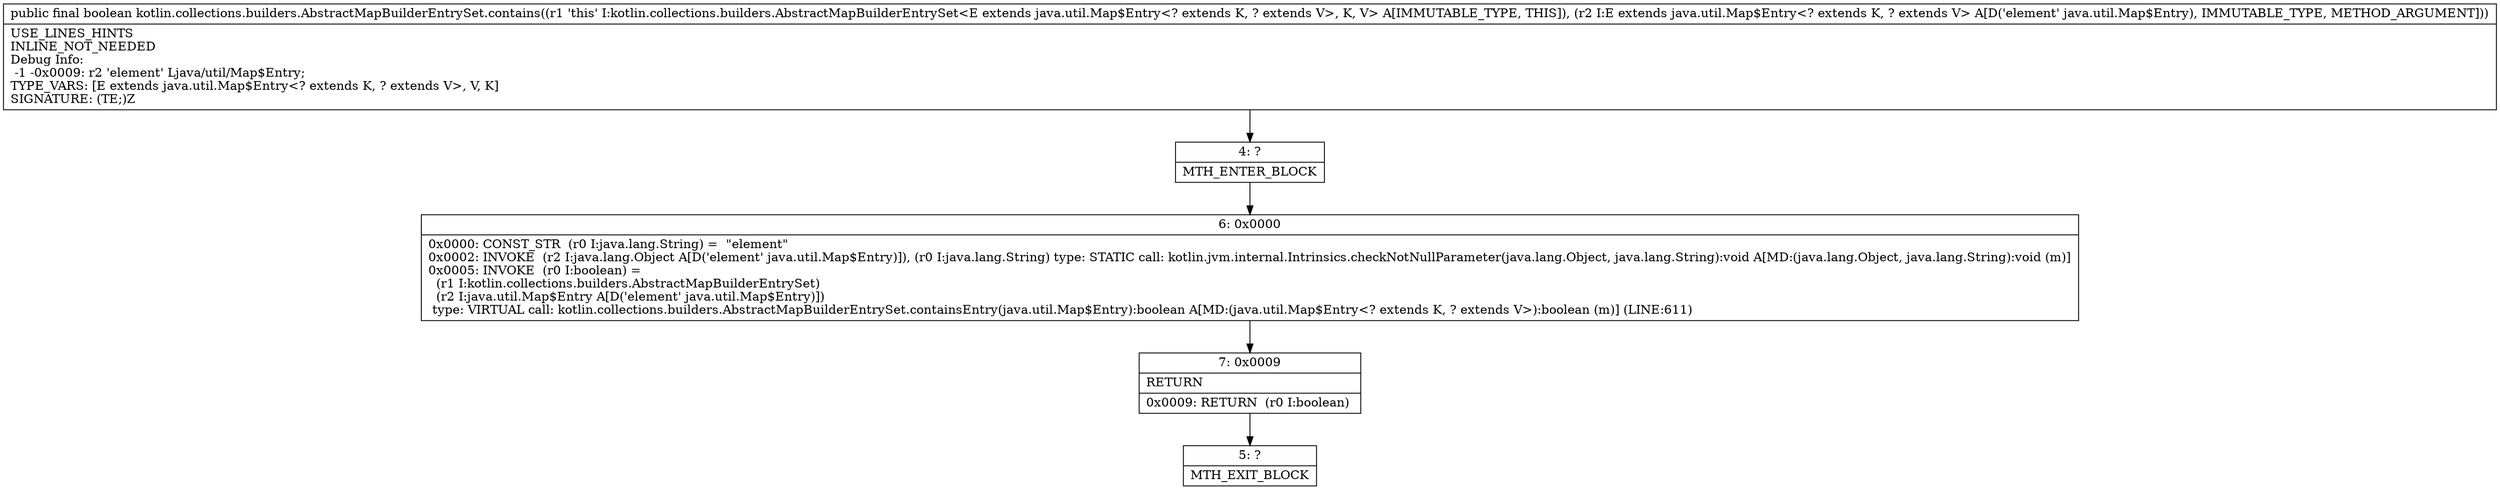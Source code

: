 digraph "CFG forkotlin.collections.builders.AbstractMapBuilderEntrySet.contains(Ljava\/util\/Map$Entry;)Z" {
Node_4 [shape=record,label="{4\:\ ?|MTH_ENTER_BLOCK\l}"];
Node_6 [shape=record,label="{6\:\ 0x0000|0x0000: CONST_STR  (r0 I:java.lang.String) =  \"element\" \l0x0002: INVOKE  (r2 I:java.lang.Object A[D('element' java.util.Map$Entry)]), (r0 I:java.lang.String) type: STATIC call: kotlin.jvm.internal.Intrinsics.checkNotNullParameter(java.lang.Object, java.lang.String):void A[MD:(java.lang.Object, java.lang.String):void (m)]\l0x0005: INVOKE  (r0 I:boolean) = \l  (r1 I:kotlin.collections.builders.AbstractMapBuilderEntrySet)\l  (r2 I:java.util.Map$Entry A[D('element' java.util.Map$Entry)])\l type: VIRTUAL call: kotlin.collections.builders.AbstractMapBuilderEntrySet.containsEntry(java.util.Map$Entry):boolean A[MD:(java.util.Map$Entry\<? extends K, ? extends V\>):boolean (m)] (LINE:611)\l}"];
Node_7 [shape=record,label="{7\:\ 0x0009|RETURN\l|0x0009: RETURN  (r0 I:boolean) \l}"];
Node_5 [shape=record,label="{5\:\ ?|MTH_EXIT_BLOCK\l}"];
MethodNode[shape=record,label="{public final boolean kotlin.collections.builders.AbstractMapBuilderEntrySet.contains((r1 'this' I:kotlin.collections.builders.AbstractMapBuilderEntrySet\<E extends java.util.Map$Entry\<? extends K, ? extends V\>, K, V\> A[IMMUTABLE_TYPE, THIS]), (r2 I:E extends java.util.Map$Entry\<? extends K, ? extends V\> A[D('element' java.util.Map$Entry), IMMUTABLE_TYPE, METHOD_ARGUMENT]))  | USE_LINES_HINTS\lINLINE_NOT_NEEDED\lDebug Info:\l  \-1 \-0x0009: r2 'element' Ljava\/util\/Map$Entry;\lTYPE_VARS: [E extends java.util.Map$Entry\<? extends K, ? extends V\>, V, K]\lSIGNATURE: (TE;)Z\l}"];
MethodNode -> Node_4;Node_4 -> Node_6;
Node_6 -> Node_7;
Node_7 -> Node_5;
}

